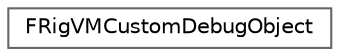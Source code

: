digraph "Graphical Class Hierarchy"
{
 // INTERACTIVE_SVG=YES
 // LATEX_PDF_SIZE
  bgcolor="transparent";
  edge [fontname=Helvetica,fontsize=10,labelfontname=Helvetica,labelfontsize=10];
  node [fontname=Helvetica,fontsize=10,shape=box,height=0.2,width=0.4];
  rankdir="LR";
  Node0 [id="Node000000",label="FRigVMCustomDebugObject",height=0.2,width=0.4,color="grey40", fillcolor="white", style="filled",URL="$d8/de0/structFRigVMCustomDebugObject.html",tooltip=" "];
}

